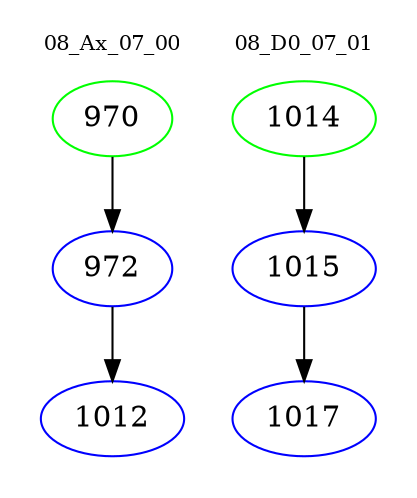 digraph{
subgraph cluster_0 {
color = white
label = "08_Ax_07_00";
fontsize=10;
T0_970 [label="970", color="green"]
T0_970 -> T0_972 [color="black"]
T0_972 [label="972", color="blue"]
T0_972 -> T0_1012 [color="black"]
T0_1012 [label="1012", color="blue"]
}
subgraph cluster_1 {
color = white
label = "08_D0_07_01";
fontsize=10;
T1_1014 [label="1014", color="green"]
T1_1014 -> T1_1015 [color="black"]
T1_1015 [label="1015", color="blue"]
T1_1015 -> T1_1017 [color="black"]
T1_1017 [label="1017", color="blue"]
}
}
